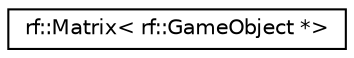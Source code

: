 digraph "Graphical Class Hierarchy"
{
  edge [fontname="Helvetica",fontsize="10",labelfontname="Helvetica",labelfontsize="10"];
  node [fontname="Helvetica",fontsize="10",shape=record];
  rankdir="LR";
  Node0 [label="rf::Matrix\< rf::GameObject *\>",height=0.2,width=0.4,color="black", fillcolor="white", style="filled",URL="$classrf_1_1_matrix.html"];
}
